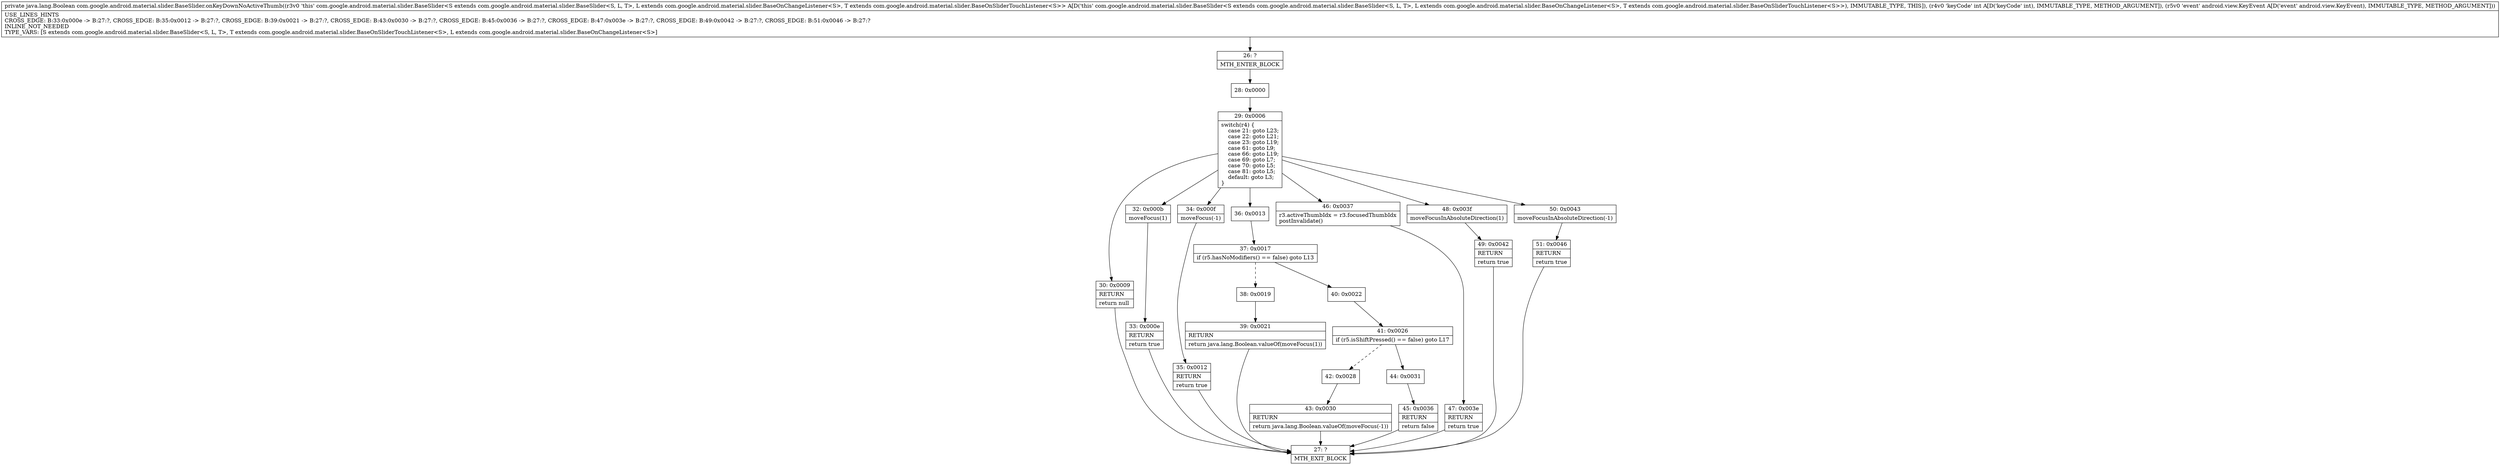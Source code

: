 digraph "CFG forcom.google.android.material.slider.BaseSlider.onKeyDownNoActiveThumb(ILandroid\/view\/KeyEvent;)Ljava\/lang\/Boolean;" {
Node_26 [shape=record,label="{26\:\ ?|MTH_ENTER_BLOCK\l}"];
Node_28 [shape=record,label="{28\:\ 0x0000}"];
Node_29 [shape=record,label="{29\:\ 0x0006|switch(r4) \{\l    case 21: goto L23;\l    case 22: goto L21;\l    case 23: goto L19;\l    case 61: goto L9;\l    case 66: goto L19;\l    case 69: goto L7;\l    case 70: goto L5;\l    case 81: goto L5;\l    default: goto L3;\l\}\l}"];
Node_30 [shape=record,label="{30\:\ 0x0009|RETURN\l|return null\l}"];
Node_27 [shape=record,label="{27\:\ ?|MTH_EXIT_BLOCK\l}"];
Node_32 [shape=record,label="{32\:\ 0x000b|moveFocus(1)\l}"];
Node_33 [shape=record,label="{33\:\ 0x000e|RETURN\l|return true\l}"];
Node_34 [shape=record,label="{34\:\ 0x000f|moveFocus(\-1)\l}"];
Node_35 [shape=record,label="{35\:\ 0x0012|RETURN\l|return true\l}"];
Node_36 [shape=record,label="{36\:\ 0x0013}"];
Node_37 [shape=record,label="{37\:\ 0x0017|if (r5.hasNoModifiers() == false) goto L13\l}"];
Node_38 [shape=record,label="{38\:\ 0x0019}"];
Node_39 [shape=record,label="{39\:\ 0x0021|RETURN\l|return java.lang.Boolean.valueOf(moveFocus(1))\l}"];
Node_40 [shape=record,label="{40\:\ 0x0022}"];
Node_41 [shape=record,label="{41\:\ 0x0026|if (r5.isShiftPressed() == false) goto L17\l}"];
Node_42 [shape=record,label="{42\:\ 0x0028}"];
Node_43 [shape=record,label="{43\:\ 0x0030|RETURN\l|return java.lang.Boolean.valueOf(moveFocus(\-1))\l}"];
Node_44 [shape=record,label="{44\:\ 0x0031}"];
Node_45 [shape=record,label="{45\:\ 0x0036|RETURN\l|return false\l}"];
Node_46 [shape=record,label="{46\:\ 0x0037|r3.activeThumbIdx = r3.focusedThumbIdx\lpostInvalidate()\l}"];
Node_47 [shape=record,label="{47\:\ 0x003e|RETURN\l|return true\l}"];
Node_48 [shape=record,label="{48\:\ 0x003f|moveFocusInAbsoluteDirection(1)\l}"];
Node_49 [shape=record,label="{49\:\ 0x0042|RETURN\l|return true\l}"];
Node_50 [shape=record,label="{50\:\ 0x0043|moveFocusInAbsoluteDirection(\-1)\l}"];
Node_51 [shape=record,label="{51\:\ 0x0046|RETURN\l|return true\l}"];
MethodNode[shape=record,label="{private java.lang.Boolean com.google.android.material.slider.BaseSlider.onKeyDownNoActiveThumb((r3v0 'this' com.google.android.material.slider.BaseSlider\<S extends com.google.android.material.slider.BaseSlider\<S, L, T\>, L extends com.google.android.material.slider.BaseOnChangeListener\<S\>, T extends com.google.android.material.slider.BaseOnSliderTouchListener\<S\>\> A[D('this' com.google.android.material.slider.BaseSlider\<S extends com.google.android.material.slider.BaseSlider\<S, L, T\>, L extends com.google.android.material.slider.BaseOnChangeListener\<S\>, T extends com.google.android.material.slider.BaseOnSliderTouchListener\<S\>\>), IMMUTABLE_TYPE, THIS]), (r4v0 'keyCode' int A[D('keyCode' int), IMMUTABLE_TYPE, METHOD_ARGUMENT]), (r5v0 'event' android.view.KeyEvent A[D('event' android.view.KeyEvent), IMMUTABLE_TYPE, METHOD_ARGUMENT]))  | USE_LINES_HINTS\lCROSS_EDGE: B:33:0x000e \-\> B:27:?, CROSS_EDGE: B:35:0x0012 \-\> B:27:?, CROSS_EDGE: B:39:0x0021 \-\> B:27:?, CROSS_EDGE: B:43:0x0030 \-\> B:27:?, CROSS_EDGE: B:45:0x0036 \-\> B:27:?, CROSS_EDGE: B:47:0x003e \-\> B:27:?, CROSS_EDGE: B:49:0x0042 \-\> B:27:?, CROSS_EDGE: B:51:0x0046 \-\> B:27:?\lINLINE_NOT_NEEDED\lTYPE_VARS: [S extends com.google.android.material.slider.BaseSlider\<S, L, T\>, T extends com.google.android.material.slider.BaseOnSliderTouchListener\<S\>, L extends com.google.android.material.slider.BaseOnChangeListener\<S\>]\l}"];
MethodNode -> Node_26;Node_26 -> Node_28;
Node_28 -> Node_29;
Node_29 -> Node_30;
Node_29 -> Node_32;
Node_29 -> Node_34;
Node_29 -> Node_36;
Node_29 -> Node_46;
Node_29 -> Node_48;
Node_29 -> Node_50;
Node_30 -> Node_27;
Node_32 -> Node_33;
Node_33 -> Node_27;
Node_34 -> Node_35;
Node_35 -> Node_27;
Node_36 -> Node_37;
Node_37 -> Node_38[style=dashed];
Node_37 -> Node_40;
Node_38 -> Node_39;
Node_39 -> Node_27;
Node_40 -> Node_41;
Node_41 -> Node_42[style=dashed];
Node_41 -> Node_44;
Node_42 -> Node_43;
Node_43 -> Node_27;
Node_44 -> Node_45;
Node_45 -> Node_27;
Node_46 -> Node_47;
Node_47 -> Node_27;
Node_48 -> Node_49;
Node_49 -> Node_27;
Node_50 -> Node_51;
Node_51 -> Node_27;
}

